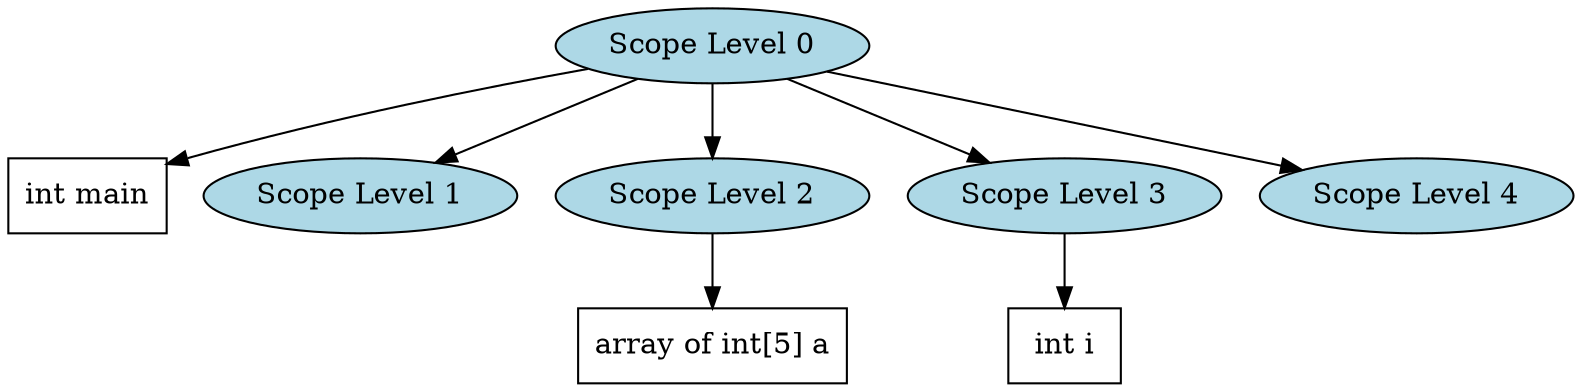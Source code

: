 digraph SymbolTable {
  node1 [label="Scope Level 0", style=filled, fillcolor=lightblue];
  node1 -> node1_main [color=black];
  node1_main [label="int main", shape=box, style=filled, fillcolor=white];
  node2 [label="Scope Level 1", style=filled, fillcolor=lightblue];
  node1 -> node2;
  node3 [label="Scope Level 2", style=filled, fillcolor=lightblue];
  node1 -> node3;
  node3 -> node3_a [color=black];
  node3_a [label="array of int[5] a", shape=box, style=filled, fillcolor=white];
  node4 [label="Scope Level 3", style=filled, fillcolor=lightblue];
  node1 -> node4;
  node4 -> node4_i [color=black];
  node4_i [label="int i", shape=box, style=filled, fillcolor=white];
  node5 [label="Scope Level 4", style=filled, fillcolor=lightblue];
  node1 -> node5;
}
